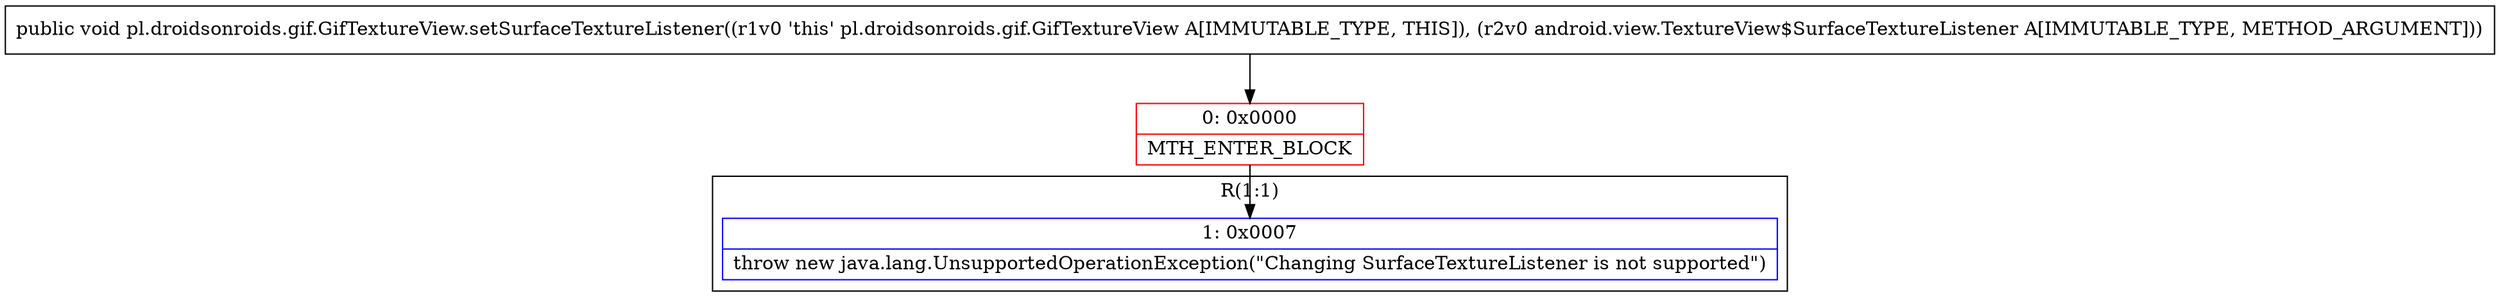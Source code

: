 digraph "CFG forpl.droidsonroids.gif.GifTextureView.setSurfaceTextureListener(Landroid\/view\/TextureView$SurfaceTextureListener;)V" {
subgraph cluster_Region_1759477916 {
label = "R(1:1)";
node [shape=record,color=blue];
Node_1 [shape=record,label="{1\:\ 0x0007|throw new java.lang.UnsupportedOperationException(\"Changing SurfaceTextureListener is not supported\")\l}"];
}
Node_0 [shape=record,color=red,label="{0\:\ 0x0000|MTH_ENTER_BLOCK\l}"];
MethodNode[shape=record,label="{public void pl.droidsonroids.gif.GifTextureView.setSurfaceTextureListener((r1v0 'this' pl.droidsonroids.gif.GifTextureView A[IMMUTABLE_TYPE, THIS]), (r2v0 android.view.TextureView$SurfaceTextureListener A[IMMUTABLE_TYPE, METHOD_ARGUMENT])) }"];
MethodNode -> Node_0;
Node_0 -> Node_1;
}

